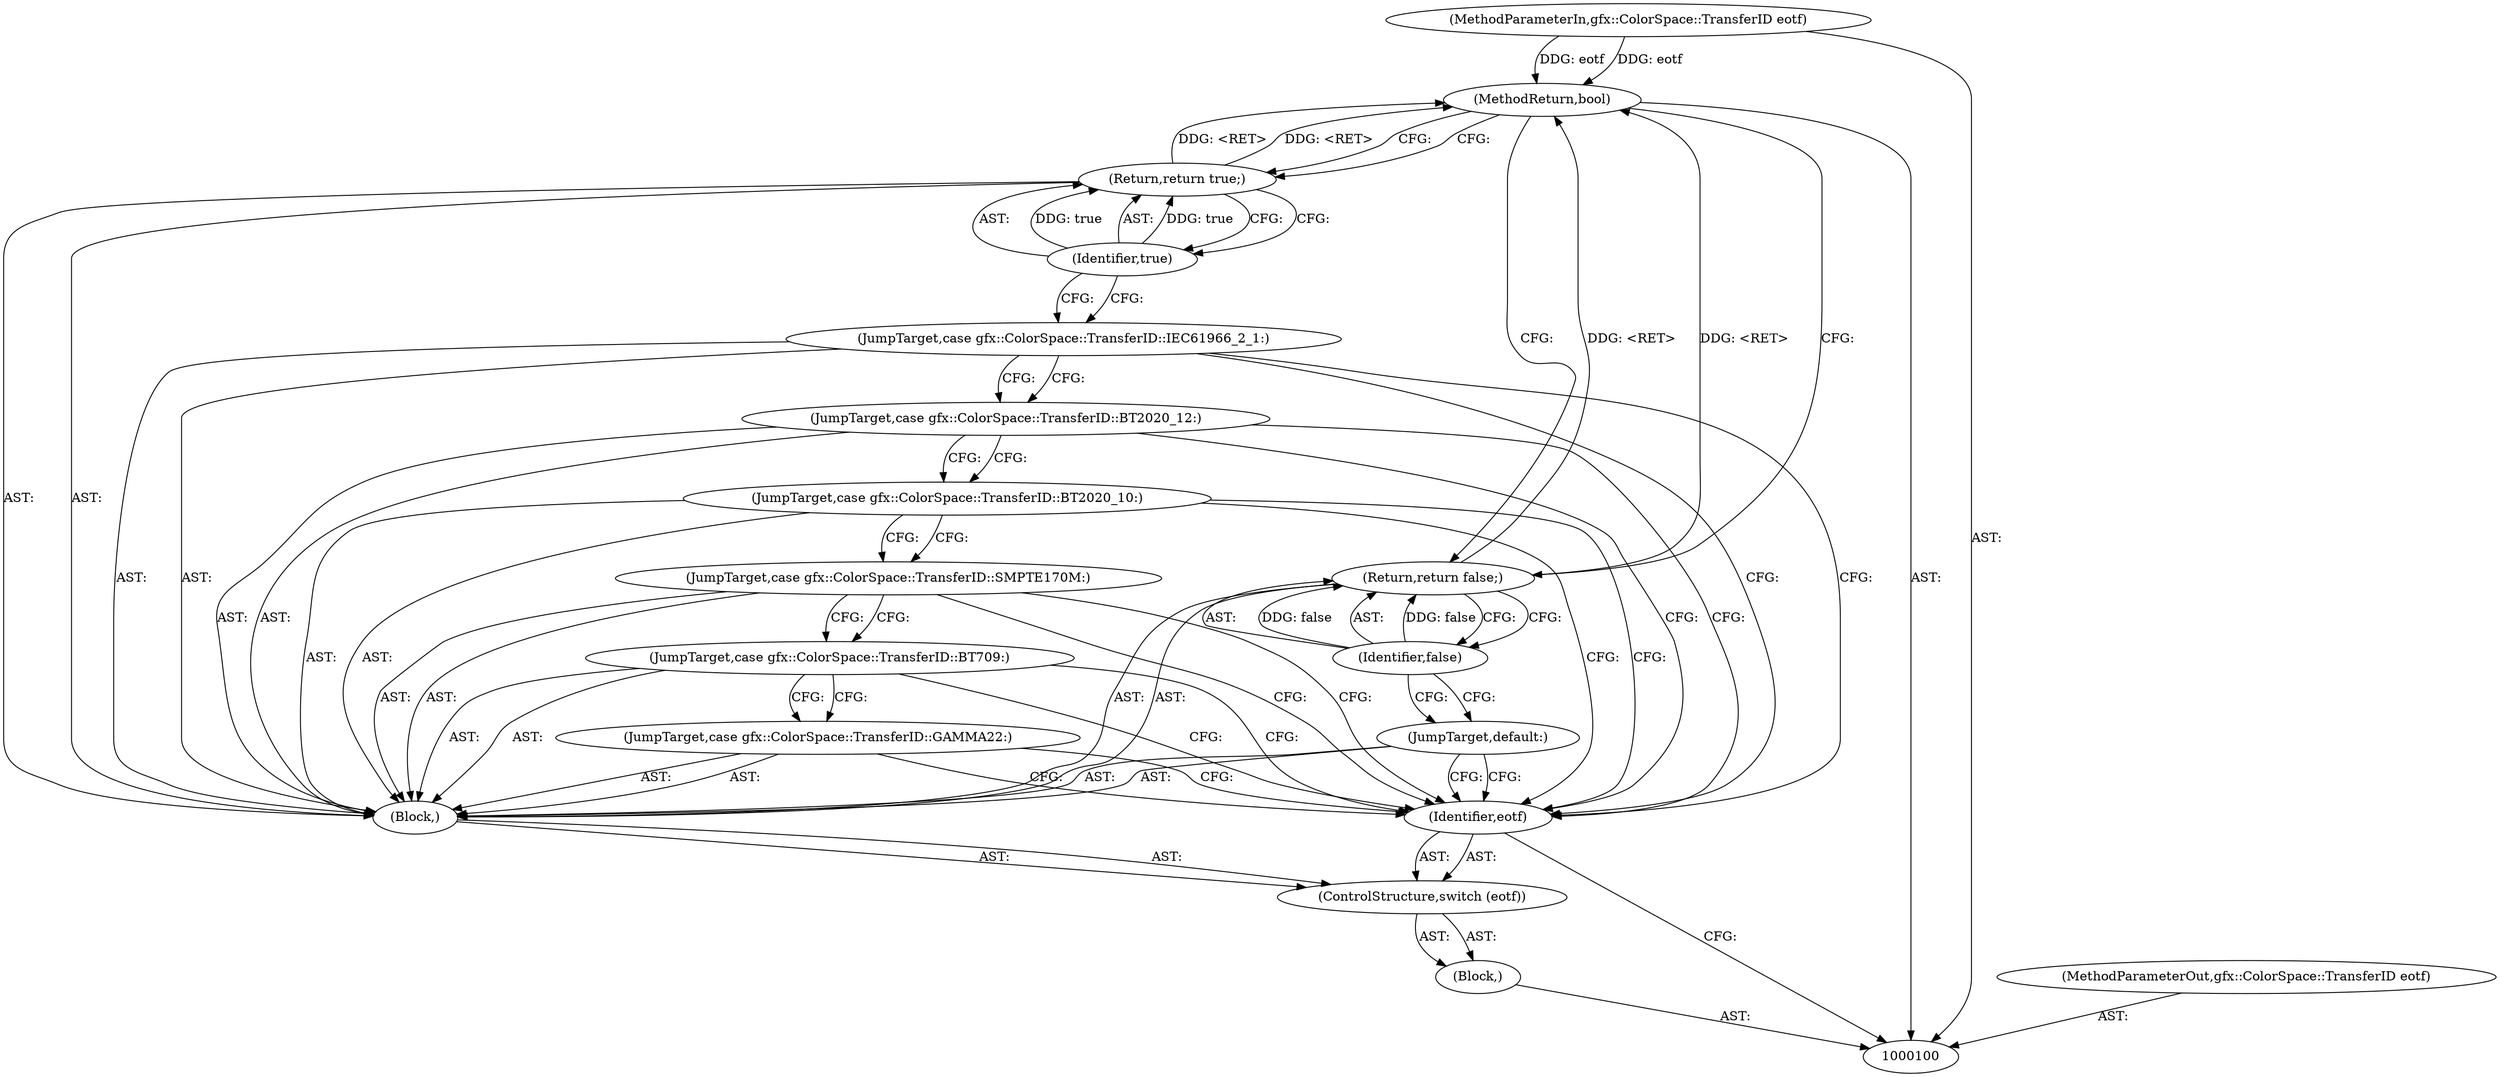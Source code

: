 digraph "1_Chrome_2fb4f2c9c461551d43fdfa28ef4c960da81a47dd_0" {
"1000117" [label="(MethodReturn,bool)"];
"1000101" [label="(MethodParameterIn,gfx::ColorSpace::TransferID eotf)"];
"1000123" [label="(MethodParameterOut,gfx::ColorSpace::TransferID eotf)"];
"1000102" [label="(Block,)"];
"1000114" [label="(JumpTarget,default:)"];
"1000116" [label="(Identifier,false)"];
"1000115" [label="(Return,return false;)"];
"1000104" [label="(Identifier,eotf)"];
"1000105" [label="(Block,)"];
"1000103" [label="(ControlStructure,switch (eotf))"];
"1000106" [label="(JumpTarget,case gfx::ColorSpace::TransferID::GAMMA22:)"];
"1000107" [label="(JumpTarget,case gfx::ColorSpace::TransferID::BT709:)"];
"1000108" [label="(JumpTarget,case gfx::ColorSpace::TransferID::SMPTE170M:)"];
"1000109" [label="(JumpTarget,case gfx::ColorSpace::TransferID::BT2020_10:)"];
"1000110" [label="(JumpTarget,case gfx::ColorSpace::TransferID::BT2020_12:)"];
"1000111" [label="(JumpTarget,case gfx::ColorSpace::TransferID::IEC61966_2_1:)"];
"1000113" [label="(Identifier,true)"];
"1000112" [label="(Return,return true;)"];
"1000117" -> "1000100"  [label="AST: "];
"1000117" -> "1000112"  [label="CFG: "];
"1000117" -> "1000115"  [label="CFG: "];
"1000112" -> "1000117"  [label="DDG: <RET>"];
"1000101" -> "1000117"  [label="DDG: eotf"];
"1000115" -> "1000117"  [label="DDG: <RET>"];
"1000101" -> "1000100"  [label="AST: "];
"1000101" -> "1000117"  [label="DDG: eotf"];
"1000123" -> "1000100"  [label="AST: "];
"1000102" -> "1000100"  [label="AST: "];
"1000103" -> "1000102"  [label="AST: "];
"1000114" -> "1000105"  [label="AST: "];
"1000114" -> "1000104"  [label="CFG: "];
"1000116" -> "1000114"  [label="CFG: "];
"1000116" -> "1000115"  [label="AST: "];
"1000116" -> "1000114"  [label="CFG: "];
"1000115" -> "1000116"  [label="CFG: "];
"1000116" -> "1000115"  [label="DDG: false"];
"1000115" -> "1000105"  [label="AST: "];
"1000115" -> "1000116"  [label="CFG: "];
"1000116" -> "1000115"  [label="AST: "];
"1000117" -> "1000115"  [label="CFG: "];
"1000115" -> "1000117"  [label="DDG: <RET>"];
"1000116" -> "1000115"  [label="DDG: false"];
"1000104" -> "1000103"  [label="AST: "];
"1000104" -> "1000100"  [label="CFG: "];
"1000106" -> "1000104"  [label="CFG: "];
"1000107" -> "1000104"  [label="CFG: "];
"1000108" -> "1000104"  [label="CFG: "];
"1000109" -> "1000104"  [label="CFG: "];
"1000110" -> "1000104"  [label="CFG: "];
"1000111" -> "1000104"  [label="CFG: "];
"1000114" -> "1000104"  [label="CFG: "];
"1000105" -> "1000103"  [label="AST: "];
"1000106" -> "1000105"  [label="AST: "];
"1000107" -> "1000105"  [label="AST: "];
"1000108" -> "1000105"  [label="AST: "];
"1000109" -> "1000105"  [label="AST: "];
"1000110" -> "1000105"  [label="AST: "];
"1000111" -> "1000105"  [label="AST: "];
"1000112" -> "1000105"  [label="AST: "];
"1000114" -> "1000105"  [label="AST: "];
"1000115" -> "1000105"  [label="AST: "];
"1000103" -> "1000102"  [label="AST: "];
"1000104" -> "1000103"  [label="AST: "];
"1000105" -> "1000103"  [label="AST: "];
"1000106" -> "1000105"  [label="AST: "];
"1000106" -> "1000104"  [label="CFG: "];
"1000107" -> "1000106"  [label="CFG: "];
"1000107" -> "1000105"  [label="AST: "];
"1000107" -> "1000104"  [label="CFG: "];
"1000107" -> "1000106"  [label="CFG: "];
"1000108" -> "1000107"  [label="CFG: "];
"1000108" -> "1000105"  [label="AST: "];
"1000108" -> "1000104"  [label="CFG: "];
"1000108" -> "1000107"  [label="CFG: "];
"1000109" -> "1000108"  [label="CFG: "];
"1000109" -> "1000105"  [label="AST: "];
"1000109" -> "1000104"  [label="CFG: "];
"1000109" -> "1000108"  [label="CFG: "];
"1000110" -> "1000109"  [label="CFG: "];
"1000110" -> "1000105"  [label="AST: "];
"1000110" -> "1000104"  [label="CFG: "];
"1000110" -> "1000109"  [label="CFG: "];
"1000111" -> "1000110"  [label="CFG: "];
"1000111" -> "1000105"  [label="AST: "];
"1000111" -> "1000104"  [label="CFG: "];
"1000111" -> "1000110"  [label="CFG: "];
"1000113" -> "1000111"  [label="CFG: "];
"1000113" -> "1000112"  [label="AST: "];
"1000113" -> "1000111"  [label="CFG: "];
"1000112" -> "1000113"  [label="CFG: "];
"1000113" -> "1000112"  [label="DDG: true"];
"1000112" -> "1000105"  [label="AST: "];
"1000112" -> "1000113"  [label="CFG: "];
"1000113" -> "1000112"  [label="AST: "];
"1000117" -> "1000112"  [label="CFG: "];
"1000112" -> "1000117"  [label="DDG: <RET>"];
"1000113" -> "1000112"  [label="DDG: true"];
}
